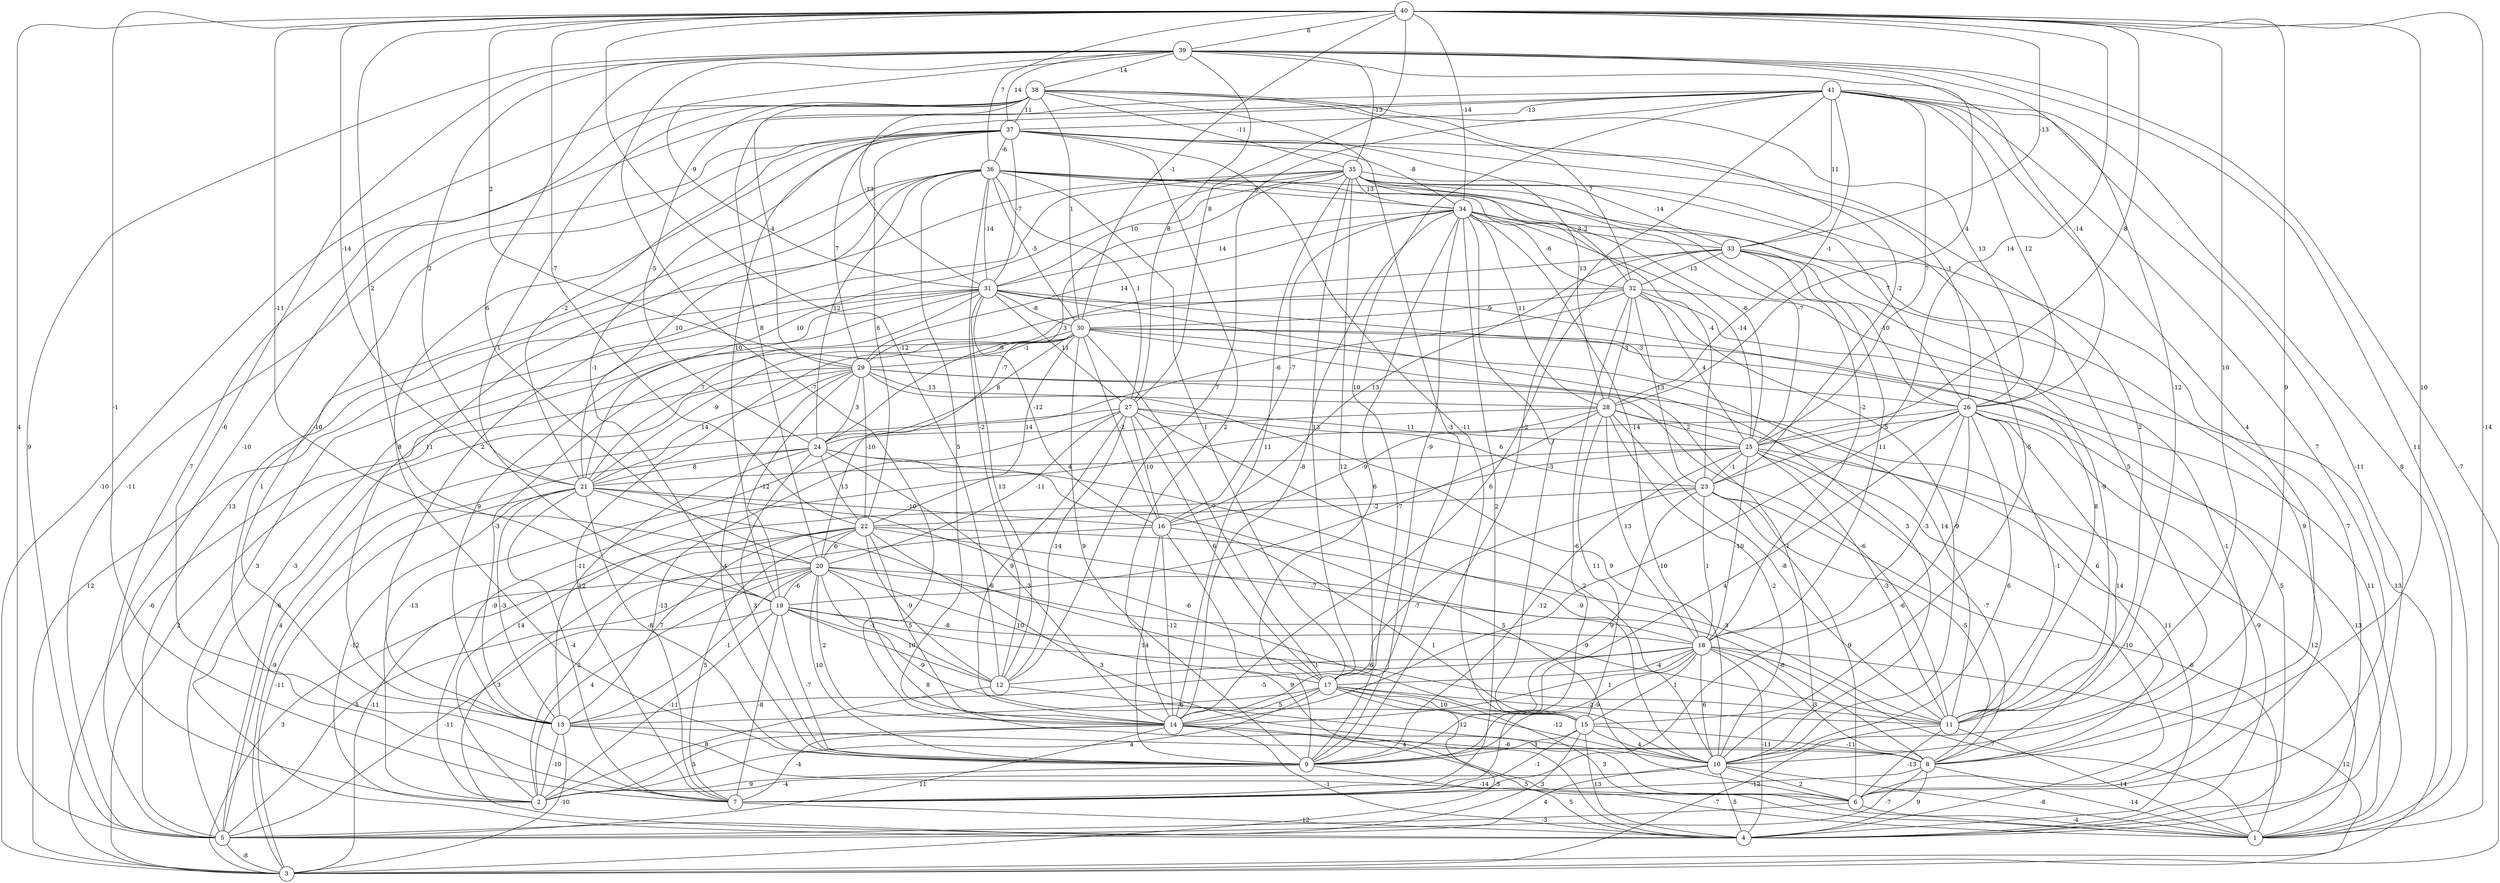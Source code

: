 graph { 
	 fontname="Helvetica,Arial,sans-serif" 
	 node [shape = circle]; 
	 41 -- 1 [label = "8"];
	 41 -- 4 [label = "-11"];
	 41 -- 5 [label = "-7"];
	 41 -- 6 [label = "7"];
	 41 -- 8 [label = "4"];
	 41 -- 9 [label = "-2"];
	 41 -- 12 [label = "7"];
	 41 -- 17 [label = "10"];
	 41 -- 19 [label = "10"];
	 41 -- 20 [label = "8"];
	 41 -- 25 [label = "7"];
	 41 -- 26 [label = "12"];
	 41 -- 28 [label = "-1"];
	 41 -- 33 [label = "11"];
	 41 -- 37 [label = "-13"];
	 40 -- 1 [label = "-14"];
	 40 -- 5 [label = "4"];
	 40 -- 7 [label = "-1"];
	 40 -- 8 [label = "10"];
	 40 -- 10 [label = "9"];
	 40 -- 11 [label = "10"];
	 40 -- 12 [label = "-12"];
	 40 -- 19 [label = "-11"];
	 40 -- 20 [label = "2"];
	 40 -- 21 [label = "-14"];
	 40 -- 22 [label = "-7"];
	 40 -- 23 [label = "14"];
	 40 -- 25 [label = "-8"];
	 40 -- 27 [label = "8"];
	 40 -- 29 [label = "2"];
	 40 -- 30 [label = "-1"];
	 40 -- 33 [label = "-13"];
	 40 -- 34 [label = "-14"];
	 40 -- 36 [label = "7"];
	 40 -- 39 [label = "8"];
	 39 -- 1 [label = "11"];
	 39 -- 3 [label = "-7"];
	 39 -- 5 [label = "9"];
	 39 -- 7 [label = "-6"];
	 39 -- 11 [label = "-12"];
	 39 -- 14 [label = "-7"];
	 39 -- 20 [label = "6"];
	 39 -- 21 [label = "2"];
	 39 -- 26 [label = "-14"];
	 39 -- 27 [label = "8"];
	 39 -- 28 [label = "4"];
	 39 -- 31 [label = "-9"];
	 39 -- 35 [label = "-13"];
	 39 -- 37 [label = "14"];
	 39 -- 38 [label = "-14"];
	 38 -- 2 [label = "-10"];
	 38 -- 3 [label = "-10"];
	 38 -- 9 [label = "-3"];
	 38 -- 19 [label = "1"];
	 38 -- 23 [label = "-2"];
	 38 -- 24 [label = "-5"];
	 38 -- 26 [label = "13"];
	 38 -- 29 [label = "-4"];
	 38 -- 30 [label = "1"];
	 38 -- 31 [label = "-13"];
	 38 -- 32 [label = "7"];
	 38 -- 35 [label = "-11"];
	 38 -- 37 [label = "11"];
	 37 -- 5 [label = "-11"];
	 37 -- 9 [label = "8"];
	 37 -- 11 [label = "2"];
	 37 -- 13 [label = "-10"];
	 37 -- 14 [label = "2"];
	 37 -- 15 [label = "-11"];
	 37 -- 19 [label = "-1"];
	 37 -- 21 [label = "-2"];
	 37 -- 22 [label = "6"];
	 37 -- 26 [label = "-1"];
	 37 -- 28 [label = "13"];
	 37 -- 29 [label = "7"];
	 37 -- 31 [label = "-7"];
	 37 -- 34 [label = "-8"];
	 37 -- 36 [label = "-6"];
	 36 -- 7 [label = "1"];
	 36 -- 10 [label = "5"];
	 36 -- 12 [label = "-2"];
	 36 -- 13 [label = "11"];
	 36 -- 14 [label = "5"];
	 36 -- 17 [label = "1"];
	 36 -- 21 [label = "10"];
	 36 -- 23 [label = "-4"];
	 36 -- 24 [label = "12"];
	 36 -- 25 [label = "-6"];
	 36 -- 27 [label = "1"];
	 36 -- 30 [label = "-5"];
	 36 -- 31 [label = "-14"];
	 36 -- 34 [label = "6"];
	 35 -- 5 [label = "13"];
	 35 -- 9 [label = "12"];
	 35 -- 13 [label = "2"];
	 35 -- 14 [label = "11"];
	 35 -- 15 [label = "-5"];
	 35 -- 17 [label = "13"];
	 35 -- 18 [label = "-2"];
	 35 -- 20 [label = "-7"];
	 35 -- 21 [label = "10"];
	 35 -- 25 [label = "-7"];
	 35 -- 26 [label = "7"];
	 35 -- 31 [label = "10"];
	 35 -- 32 [label = "3"];
	 35 -- 33 [label = "-14"];
	 35 -- 34 [label = "13"];
	 34 -- 4 [label = "7"];
	 34 -- 7 [label = "2"];
	 34 -- 9 [label = "6"];
	 34 -- 14 [label = "-8"];
	 34 -- 15 [label = "-3"];
	 34 -- 16 [label = "-7"];
	 34 -- 17 [label = "-9"];
	 34 -- 18 [label = "-14"];
	 34 -- 25 [label = "-14"];
	 34 -- 28 [label = "11"];
	 34 -- 29 [label = "14"];
	 34 -- 31 [label = "14"];
	 34 -- 32 [label = "-6"];
	 34 -- 33 [label = "-2"];
	 33 -- 6 [label = "9"];
	 33 -- 11 [label = "-9"];
	 33 -- 14 [label = "6"];
	 33 -- 16 [label = "13"];
	 33 -- 18 [label = "11"];
	 33 -- 24 [label = "-9"];
	 33 -- 26 [label = "-10"];
	 33 -- 32 [label = "-13"];
	 32 -- 3 [label = "13"];
	 32 -- 6 [label = "-1"];
	 32 -- 7 [label = "-6"];
	 32 -- 10 [label = "-9"];
	 32 -- 23 [label = "13"];
	 32 -- 24 [label = "-6"];
	 32 -- 25 [label = "4"];
	 32 -- 28 [label = "-3"];
	 32 -- 29 [label = "3"];
	 32 -- 30 [label = "-9"];
	 31 -- 3 [label = "12"];
	 31 -- 4 [label = "-3"];
	 31 -- 5 [label = "3"];
	 31 -- 10 [label = "3"];
	 31 -- 11 [label = "8"];
	 31 -- 12 [label = "13"];
	 31 -- 13 [label = "9"];
	 31 -- 16 [label = "-12"];
	 31 -- 21 [label = "7"];
	 31 -- 26 [label = "-3"];
	 31 -- 27 [label = "11"];
	 31 -- 30 [label = "-8"];
	 30 -- 1 [label = "11"];
	 30 -- 3 [label = "-6"];
	 30 -- 4 [label = "5"];
	 30 -- 7 [label = "-11"];
	 30 -- 9 [label = "9"];
	 30 -- 10 [label = "1"];
	 30 -- 11 [label = "14"];
	 30 -- 13 [label = "-3"];
	 30 -- 16 [label = "-2"];
	 30 -- 17 [label = "-7"];
	 30 -- 21 [label = "-9"];
	 30 -- 22 [label = "14"];
	 30 -- 24 [label = "8"];
	 30 -- 29 [label = "-1"];
	 29 -- 3 [label = "2"];
	 29 -- 5 [label = "-6"];
	 29 -- 8 [label = "6"];
	 29 -- 9 [label = "-4"];
	 29 -- 10 [label = "9"];
	 29 -- 11 [label = "-6"];
	 29 -- 19 [label = "-12"];
	 29 -- 21 [label = "14"];
	 29 -- 22 [label = "-10"];
	 29 -- 24 [label = "3"];
	 29 -- 28 [label = "13"];
	 28 -- 2 [label = "-13"];
	 28 -- 4 [label = "11"];
	 28 -- 10 [label = "-2"];
	 28 -- 11 [label = "-8"];
	 28 -- 15 [label = "11"];
	 28 -- 16 [label = "-9"];
	 28 -- 18 [label = "13"];
	 28 -- 19 [label = "-7"];
	 28 -- 25 [label = "2"];
	 27 -- 5 [label = "4"];
	 27 -- 7 [label = "-13"];
	 27 -- 10 [label = "2"];
	 27 -- 12 [label = "-14"];
	 27 -- 14 [label = "9"];
	 27 -- 16 [label = "10"];
	 27 -- 17 [label = "6"];
	 27 -- 20 [label = "-11"];
	 27 -- 23 [label = "6"];
	 27 -- 25 [label = "11"];
	 26 -- 1 [label = "-13"];
	 26 -- 2 [label = "-9"];
	 26 -- 4 [label = "-9"];
	 26 -- 7 [label = "-6"];
	 26 -- 8 [label = "14"];
	 26 -- 9 [label = "4"];
	 26 -- 10 [label = "6"];
	 26 -- 11 [label = "-1"];
	 26 -- 14 [label = "-10"];
	 26 -- 18 [label = "-3"];
	 26 -- 25 [label = "5"];
	 25 -- 1 [label = "12"];
	 25 -- 2 [label = "14"];
	 25 -- 4 [label = "-10"];
	 25 -- 8 [label = "-7"];
	 25 -- 9 [label = "-12"];
	 25 -- 11 [label = "-3"];
	 25 -- 18 [label = "-10"];
	 25 -- 21 [label = "4"];
	 25 -- 23 [label = "-1"];
	 24 -- 3 [label = "-9"];
	 24 -- 6 [label = "5"];
	 24 -- 9 [label = "3"];
	 24 -- 10 [label = "-9"];
	 24 -- 13 [label = "-12"];
	 24 -- 14 [label = "-3"];
	 24 -- 21 [label = "8"];
	 24 -- 22 [label = "13"];
	 23 -- 1 [label = "-6"];
	 23 -- 6 [label = "9"];
	 23 -- 8 [label = "-5"];
	 23 -- 9 [label = "9"];
	 23 -- 14 [label = "-7"];
	 23 -- 18 [label = "1"];
	 23 -- 22 [label = "-2"];
	 22 -- 3 [label = "-11"];
	 22 -- 4 [label = "3"];
	 22 -- 6 [label = "3"];
	 22 -- 7 [label = "5"];
	 22 -- 11 [label = "-3"];
	 22 -- 12 [label = "-9"];
	 22 -- 13 [label = "7"];
	 22 -- 14 [label = "5"];
	 22 -- 18 [label = "-7"];
	 22 -- 20 [label = "6"];
	 21 -- 2 [label = "-12"];
	 21 -- 3 [label = "-11"];
	 21 -- 7 [label = "-4"];
	 21 -- 9 [label = "-8"];
	 21 -- 13 [label = "-3"];
	 21 -- 15 [label = "-6"];
	 21 -- 16 [label = "-10"];
	 21 -- 17 [label = "-6"];
	 20 -- 2 [label = "4"];
	 20 -- 3 [label = "3"];
	 20 -- 5 [label = "5"];
	 20 -- 6 [label = "8"];
	 20 -- 8 [label = "-6"];
	 20 -- 9 [label = "10"];
	 20 -- 11 [label = "-9"];
	 20 -- 12 [label = "-1"];
	 20 -- 13 [label = "-1"];
	 20 -- 14 [label = "2"];
	 20 -- 17 [label = "10"];
	 20 -- 19 [label = "-6"];
	 19 -- 2 [label = "-11"];
	 19 -- 5 [label = "-11"];
	 19 -- 7 [label = "-8"];
	 19 -- 9 [label = "-7"];
	 19 -- 11 [label = "-6"];
	 19 -- 12 [label = "10"];
	 19 -- 15 [label = "-9"];
	 19 -- 18 [label = "-8"];
	 18 -- 1 [label = "-7"];
	 18 -- 3 [label = "12"];
	 18 -- 4 [label = "-11"];
	 18 -- 8 [label = "-3"];
	 18 -- 9 [label = "-2"];
	 18 -- 10 [label = "6"];
	 18 -- 12 [label = "-1"];
	 18 -- 13 [label = "-5"];
	 18 -- 14 [label = "1"];
	 18 -- 15 [label = "1"];
	 18 -- 17 [label = "-4"];
	 17 -- 1 [label = "3"];
	 17 -- 2 [label = "4"];
	 17 -- 3 [label = "-3"];
	 17 -- 10 [label = "-12"];
	 17 -- 11 [label = "-9"];
	 17 -- 13 [label = "-6"];
	 17 -- 14 [label = "5"];
	 17 -- 15 [label = "10"];
	 16 -- 2 [label = "2"];
	 16 -- 4 [label = "9"];
	 16 -- 9 [label = "14"];
	 16 -- 10 [label = "1"];
	 16 -- 14 [label = "-12"];
	 15 -- 4 [label = "13"];
	 15 -- 5 [label = "3"];
	 15 -- 7 [label = "-1"];
	 15 -- 8 [label = "-11"];
	 15 -- 9 [label = "-3"];
	 15 -- 10 [label = "4"];
	 14 -- 1 [label = "5"];
	 14 -- 2 [label = "5"];
	 14 -- 4 [label = "-1"];
	 14 -- 5 [label = "11"];
	 14 -- 7 [label = "-4"];
	 14 -- 8 [label = "-6"];
	 13 -- 1 [label = "-14"];
	 13 -- 2 [label = "-10"];
	 13 -- 3 [label = "-10"];
	 13 -- 8 [label = "4"];
	 12 -- 2 [label = "8"];
	 12 -- 10 [label = "12"];
	 11 -- 1 [label = "-14"];
	 11 -- 3 [label = "-7"];
	 11 -- 6 [label = "-13"];
	 10 -- 1 [label = "-8"];
	 10 -- 2 [label = "-4"];
	 10 -- 4 [label = "5"];
	 10 -- 5 [label = "4"];
	 10 -- 6 [label = "2"];
	 9 -- 2 [label = "9"];
	 9 -- 4 [label = "5"];
	 8 -- 1 [label = "-14"];
	 8 -- 4 [label = "9"];
	 8 -- 5 [label = "-7"];
	 8 -- 7 [label = "-12"];
	 7 -- 4 [label = "-12"];
	 6 -- 1 [label = "-4"];
	 6 -- 5 [label = "-3"];
	 5 -- 3 [label = "-8"];
	 1;
	 2;
	 3;
	 4;
	 5;
	 6;
	 7;
	 8;
	 9;
	 10;
	 11;
	 12;
	 13;
	 14;
	 15;
	 16;
	 17;
	 18;
	 19;
	 20;
	 21;
	 22;
	 23;
	 24;
	 25;
	 26;
	 27;
	 28;
	 29;
	 30;
	 31;
	 32;
	 33;
	 34;
	 35;
	 36;
	 37;
	 38;
	 39;
	 40;
	 41;
}
